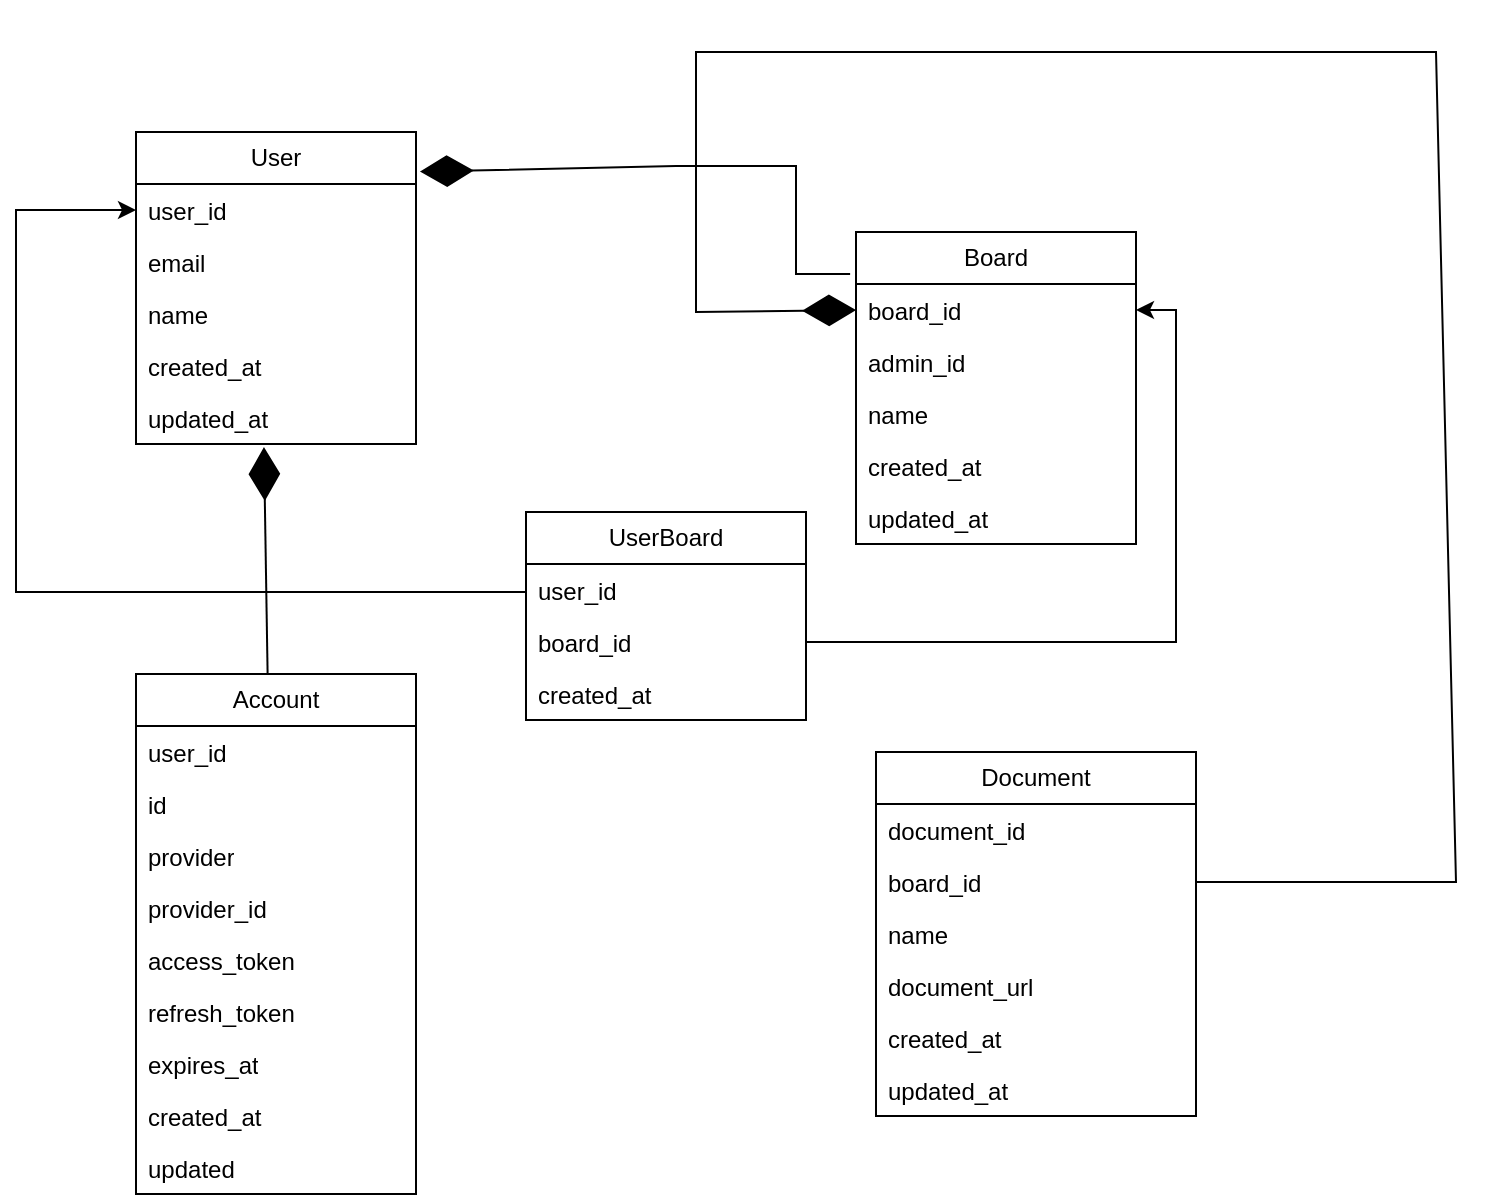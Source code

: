 <mxfile>
    <diagram name="Page-1" id="I0OLw2uU-P2F8fV9pG-x">
        <mxGraphModel dx="236" dy="508" grid="1" gridSize="10" guides="1" tooltips="1" connect="1" arrows="1" fold="1" page="1" pageScale="1" pageWidth="850" pageHeight="1100" math="0" shadow="0">
            <root>
                <mxCell id="0"/>
                <mxCell id="1" parent="0"/>
                <mxCell id="XedeXZ295ecX8Rhuh7tI-14" value="User" style="swimlane;fontStyle=0;childLayout=stackLayout;horizontal=1;startSize=26;fillColor=none;horizontalStack=0;resizeParent=1;resizeParentMax=0;resizeLast=0;collapsible=1;marginBottom=0;whiteSpace=wrap;html=1;" parent="1" vertex="1">
                    <mxGeometry x="90" y="80" width="140" height="156" as="geometry">
                        <mxRectangle x="355" y="140" width="70" height="30" as="alternateBounds"/>
                    </mxGeometry>
                </mxCell>
                <mxCell id="XedeXZ295ecX8Rhuh7tI-15" value="user_id" style="text;strokeColor=none;fillColor=none;align=left;verticalAlign=top;spacingLeft=4;spacingRight=4;overflow=hidden;rotatable=0;points=[[0,0.5],[1,0.5]];portConstraint=eastwest;whiteSpace=wrap;html=1;" parent="XedeXZ295ecX8Rhuh7tI-14" vertex="1">
                    <mxGeometry y="26" width="140" height="26" as="geometry"/>
                </mxCell>
                <mxCell id="XedeXZ295ecX8Rhuh7tI-16" value="email" style="text;strokeColor=none;fillColor=none;align=left;verticalAlign=top;spacingLeft=4;spacingRight=4;overflow=hidden;rotatable=0;points=[[0,0.5],[1,0.5]];portConstraint=eastwest;whiteSpace=wrap;html=1;" parent="XedeXZ295ecX8Rhuh7tI-14" vertex="1">
                    <mxGeometry y="52" width="140" height="26" as="geometry"/>
                </mxCell>
                <mxCell id="XedeXZ295ecX8Rhuh7tI-17" value="name" style="text;strokeColor=none;fillColor=none;align=left;verticalAlign=top;spacingLeft=4;spacingRight=4;overflow=hidden;rotatable=0;points=[[0,0.5],[1,0.5]];portConstraint=eastwest;whiteSpace=wrap;html=1;" parent="XedeXZ295ecX8Rhuh7tI-14" vertex="1">
                    <mxGeometry y="78" width="140" height="26" as="geometry"/>
                </mxCell>
                <mxCell id="XedeXZ295ecX8Rhuh7tI-41" value="created_at" style="text;strokeColor=none;fillColor=none;align=left;verticalAlign=top;spacingLeft=4;spacingRight=4;overflow=hidden;rotatable=0;points=[[0,0.5],[1,0.5]];portConstraint=eastwest;whiteSpace=wrap;html=1;" parent="XedeXZ295ecX8Rhuh7tI-14" vertex="1">
                    <mxGeometry y="104" width="140" height="26" as="geometry"/>
                </mxCell>
                <mxCell id="XedeXZ295ecX8Rhuh7tI-42" value="updated_at" style="text;strokeColor=none;fillColor=none;align=left;verticalAlign=top;spacingLeft=4;spacingRight=4;overflow=hidden;rotatable=0;points=[[0,0.5],[1,0.5]];portConstraint=eastwest;whiteSpace=wrap;html=1;" parent="XedeXZ295ecX8Rhuh7tI-14" vertex="1">
                    <mxGeometry y="130" width="140" height="26" as="geometry"/>
                </mxCell>
                <mxCell id="XedeXZ295ecX8Rhuh7tI-18" value="Board" style="swimlane;fontStyle=0;childLayout=stackLayout;horizontal=1;startSize=26;fillColor=none;horizontalStack=0;resizeParent=1;resizeParentMax=0;resizeLast=0;collapsible=1;marginBottom=0;whiteSpace=wrap;html=1;" parent="1" vertex="1">
                    <mxGeometry x="450" y="130" width="140" height="156" as="geometry"/>
                </mxCell>
                <mxCell id="XedeXZ295ecX8Rhuh7tI-19" value="board_id" style="text;strokeColor=none;fillColor=none;align=left;verticalAlign=top;spacingLeft=4;spacingRight=4;overflow=hidden;rotatable=0;points=[[0,0.5],[1,0.5]];portConstraint=eastwest;whiteSpace=wrap;html=1;" parent="XedeXZ295ecX8Rhuh7tI-18" vertex="1">
                    <mxGeometry y="26" width="140" height="26" as="geometry"/>
                </mxCell>
                <mxCell id="XedeXZ295ecX8Rhuh7tI-20" value="admin_id" style="text;strokeColor=none;fillColor=none;align=left;verticalAlign=top;spacingLeft=4;spacingRight=4;overflow=hidden;rotatable=0;points=[[0,0.5],[1,0.5]];portConstraint=eastwest;whiteSpace=wrap;html=1;" parent="XedeXZ295ecX8Rhuh7tI-18" vertex="1">
                    <mxGeometry y="52" width="140" height="26" as="geometry"/>
                </mxCell>
                <mxCell id="XedeXZ295ecX8Rhuh7tI-21" value="name" style="text;strokeColor=none;fillColor=none;align=left;verticalAlign=top;spacingLeft=4;spacingRight=4;overflow=hidden;rotatable=0;points=[[0,0.5],[1,0.5]];portConstraint=eastwest;whiteSpace=wrap;html=1;" parent="XedeXZ295ecX8Rhuh7tI-18" vertex="1">
                    <mxGeometry y="78" width="140" height="26" as="geometry"/>
                </mxCell>
                <mxCell id="XedeXZ295ecX8Rhuh7tI-43" value="created_at" style="text;strokeColor=none;fillColor=none;align=left;verticalAlign=top;spacingLeft=4;spacingRight=4;overflow=hidden;rotatable=0;points=[[0,0.5],[1,0.5]];portConstraint=eastwest;whiteSpace=wrap;html=1;" parent="XedeXZ295ecX8Rhuh7tI-18" vertex="1">
                    <mxGeometry y="104" width="140" height="26" as="geometry"/>
                </mxCell>
                <mxCell id="XedeXZ295ecX8Rhuh7tI-44" value="updated_at" style="text;strokeColor=none;fillColor=none;align=left;verticalAlign=top;spacingLeft=4;spacingRight=4;overflow=hidden;rotatable=0;points=[[0,0.5],[1,0.5]];portConstraint=eastwest;whiteSpace=wrap;html=1;" parent="XedeXZ295ecX8Rhuh7tI-18" vertex="1">
                    <mxGeometry y="130" width="140" height="26" as="geometry"/>
                </mxCell>
                <mxCell id="XedeXZ295ecX8Rhuh7tI-22" value="" style="endArrow=diamondThin;endFill=1;endSize=24;html=1;rounded=0;entryX=1.014;entryY=0.127;entryDx=0;entryDy=0;entryPerimeter=0;exitX=-0.021;exitY=0.135;exitDx=0;exitDy=0;exitPerimeter=0;" parent="1" source="XedeXZ295ecX8Rhuh7tI-18" target="XedeXZ295ecX8Rhuh7tI-14" edge="1">
                    <mxGeometry width="160" relative="1" as="geometry">
                        <mxPoint x="360" y="280" as="sourcePoint"/>
                        <mxPoint x="520" y="280" as="targetPoint"/>
                        <Array as="points">
                            <mxPoint x="420" y="151"/>
                            <mxPoint x="420" y="97"/>
                            <mxPoint x="360" y="97"/>
                        </Array>
                    </mxGeometry>
                </mxCell>
                <mxCell id="XedeXZ295ecX8Rhuh7tI-23" value="UserBoard" style="swimlane;fontStyle=0;childLayout=stackLayout;horizontal=1;startSize=26;fillColor=none;horizontalStack=0;resizeParent=1;resizeParentMax=0;resizeLast=0;collapsible=1;marginBottom=0;whiteSpace=wrap;html=1;" parent="1" vertex="1">
                    <mxGeometry x="285" y="270" width="140" height="104" as="geometry"/>
                </mxCell>
                <mxCell id="XedeXZ295ecX8Rhuh7tI-24" value="user_id" style="text;strokeColor=none;fillColor=none;align=left;verticalAlign=top;spacingLeft=4;spacingRight=4;overflow=hidden;rotatable=0;points=[[0,0.5],[1,0.5]];portConstraint=eastwest;whiteSpace=wrap;html=1;" parent="XedeXZ295ecX8Rhuh7tI-23" vertex="1">
                    <mxGeometry y="26" width="140" height="26" as="geometry"/>
                </mxCell>
                <mxCell id="XedeXZ295ecX8Rhuh7tI-25" value="board_id" style="text;strokeColor=none;fillColor=none;align=left;verticalAlign=top;spacingLeft=4;spacingRight=4;overflow=hidden;rotatable=0;points=[[0,0.5],[1,0.5]];portConstraint=eastwest;whiteSpace=wrap;html=1;" parent="XedeXZ295ecX8Rhuh7tI-23" vertex="1">
                    <mxGeometry y="52" width="140" height="26" as="geometry"/>
                </mxCell>
                <mxCell id="XedeXZ295ecX8Rhuh7tI-31" value="created_at" style="text;strokeColor=none;fillColor=none;align=left;verticalAlign=top;spacingLeft=4;spacingRight=4;overflow=hidden;rotatable=0;points=[[0,0.5],[1,0.5]];portConstraint=eastwest;whiteSpace=wrap;html=1;" parent="XedeXZ295ecX8Rhuh7tI-23" vertex="1">
                    <mxGeometry y="78" width="140" height="26" as="geometry"/>
                </mxCell>
                <mxCell id="XedeXZ295ecX8Rhuh7tI-29" style="edgeStyle=orthogonalEdgeStyle;rounded=0;orthogonalLoop=1;jettySize=auto;html=1;entryX=1;entryY=0.5;entryDx=0;entryDy=0;" parent="1" source="XedeXZ295ecX8Rhuh7tI-25" target="XedeXZ295ecX8Rhuh7tI-19" edge="1">
                    <mxGeometry relative="1" as="geometry"/>
                </mxCell>
                <mxCell id="XedeXZ295ecX8Rhuh7tI-30" style="edgeStyle=orthogonalEdgeStyle;rounded=0;orthogonalLoop=1;jettySize=auto;html=1;entryX=0;entryY=0.5;entryDx=0;entryDy=0;" parent="1" source="XedeXZ295ecX8Rhuh7tI-24" target="XedeXZ295ecX8Rhuh7tI-15" edge="1">
                    <mxGeometry relative="1" as="geometry">
                        <Array as="points">
                            <mxPoint x="30" y="310"/>
                            <mxPoint x="30" y="119"/>
                        </Array>
                    </mxGeometry>
                </mxCell>
                <mxCell id="XedeXZ295ecX8Rhuh7tI-32" value="Document" style="swimlane;fontStyle=0;childLayout=stackLayout;horizontal=1;startSize=26;fillColor=none;horizontalStack=0;resizeParent=1;resizeParentMax=0;resizeLast=0;collapsible=1;marginBottom=0;whiteSpace=wrap;html=1;" parent="1" vertex="1">
                    <mxGeometry x="460" y="390" width="160" height="182" as="geometry"/>
                </mxCell>
                <mxCell id="XedeXZ295ecX8Rhuh7tI-33" value="document_id" style="text;strokeColor=none;fillColor=none;align=left;verticalAlign=top;spacingLeft=4;spacingRight=4;overflow=hidden;rotatable=0;points=[[0,0.5],[1,0.5]];portConstraint=eastwest;whiteSpace=wrap;html=1;" parent="XedeXZ295ecX8Rhuh7tI-32" vertex="1">
                    <mxGeometry y="26" width="160" height="26" as="geometry"/>
                </mxCell>
                <mxCell id="XedeXZ295ecX8Rhuh7tI-34" value="board_id" style="text;strokeColor=none;fillColor=none;align=left;verticalAlign=top;spacingLeft=4;spacingRight=4;overflow=hidden;rotatable=0;points=[[0,0.5],[1,0.5]];portConstraint=eastwest;whiteSpace=wrap;html=1;" parent="XedeXZ295ecX8Rhuh7tI-32" vertex="1">
                    <mxGeometry y="52" width="160" height="26" as="geometry"/>
                </mxCell>
                <mxCell id="XedeXZ295ecX8Rhuh7tI-35" value="name" style="text;strokeColor=none;fillColor=none;align=left;verticalAlign=top;spacingLeft=4;spacingRight=4;overflow=hidden;rotatable=0;points=[[0,0.5],[1,0.5]];portConstraint=eastwest;whiteSpace=wrap;html=1;" parent="XedeXZ295ecX8Rhuh7tI-32" vertex="1">
                    <mxGeometry y="78" width="160" height="26" as="geometry"/>
                </mxCell>
                <mxCell id="XedeXZ295ecX8Rhuh7tI-36" value="document_url" style="text;strokeColor=none;fillColor=none;align=left;verticalAlign=top;spacingLeft=4;spacingRight=4;overflow=hidden;rotatable=0;points=[[0,0.5],[1,0.5]];portConstraint=eastwest;whiteSpace=wrap;html=1;" parent="XedeXZ295ecX8Rhuh7tI-32" vertex="1">
                    <mxGeometry y="104" width="160" height="26" as="geometry"/>
                </mxCell>
                <mxCell id="XedeXZ295ecX8Rhuh7tI-37" value="created_at" style="text;strokeColor=none;fillColor=none;align=left;verticalAlign=top;spacingLeft=4;spacingRight=4;overflow=hidden;rotatable=0;points=[[0,0.5],[1,0.5]];portConstraint=eastwest;whiteSpace=wrap;html=1;" parent="XedeXZ295ecX8Rhuh7tI-32" vertex="1">
                    <mxGeometry y="130" width="160" height="26" as="geometry"/>
                </mxCell>
                <mxCell id="XedeXZ295ecX8Rhuh7tI-38" value="updated_at" style="text;strokeColor=none;fillColor=none;align=left;verticalAlign=top;spacingLeft=4;spacingRight=4;overflow=hidden;rotatable=0;points=[[0,0.5],[1,0.5]];portConstraint=eastwest;whiteSpace=wrap;html=1;" parent="XedeXZ295ecX8Rhuh7tI-32" vertex="1">
                    <mxGeometry y="156" width="160" height="26" as="geometry"/>
                </mxCell>
                <mxCell id="XedeXZ295ecX8Rhuh7tI-40" value="" style="endArrow=diamondThin;endFill=1;endSize=24;html=1;rounded=0;entryX=0;entryY=0.5;entryDx=0;entryDy=0;exitX=1;exitY=0.5;exitDx=0;exitDy=0;" parent="1" source="XedeXZ295ecX8Rhuh7tI-34" target="XedeXZ295ecX8Rhuh7tI-19" edge="1">
                    <mxGeometry width="160" relative="1" as="geometry">
                        <mxPoint x="290" y="470" as="sourcePoint"/>
                        <mxPoint x="450" y="470" as="targetPoint"/>
                        <Array as="points">
                            <mxPoint x="750" y="455"/>
                            <mxPoint x="740" y="40"/>
                            <mxPoint x="450" y="40"/>
                            <mxPoint x="370" y="40"/>
                            <mxPoint x="370" y="110"/>
                            <mxPoint x="370" y="140"/>
                            <mxPoint x="370" y="170"/>
                        </Array>
                    </mxGeometry>
                </mxCell>
                <mxCell id="2" value="Account" style="swimlane;fontStyle=0;childLayout=stackLayout;horizontal=1;startSize=26;fillColor=none;horizontalStack=0;resizeParent=1;resizeParentMax=0;resizeLast=0;collapsible=1;marginBottom=0;whiteSpace=wrap;html=1;" vertex="1" parent="1">
                    <mxGeometry x="90" y="351" width="140" height="260" as="geometry">
                        <mxRectangle x="355" y="140" width="70" height="30" as="alternateBounds"/>
                    </mxGeometry>
                </mxCell>
                <mxCell id="3" value="user_id" style="text;strokeColor=none;fillColor=none;align=left;verticalAlign=top;spacingLeft=4;spacingRight=4;overflow=hidden;rotatable=0;points=[[0,0.5],[1,0.5]];portConstraint=eastwest;whiteSpace=wrap;html=1;" vertex="1" parent="2">
                    <mxGeometry y="26" width="140" height="26" as="geometry"/>
                </mxCell>
                <mxCell id="4" value="id" style="text;strokeColor=none;fillColor=none;align=left;verticalAlign=top;spacingLeft=4;spacingRight=4;overflow=hidden;rotatable=0;points=[[0,0.5],[1,0.5]];portConstraint=eastwest;whiteSpace=wrap;html=1;" vertex="1" parent="2">
                    <mxGeometry y="52" width="140" height="26" as="geometry"/>
                </mxCell>
                <mxCell id="5" value="provider" style="text;strokeColor=none;fillColor=none;align=left;verticalAlign=top;spacingLeft=4;spacingRight=4;overflow=hidden;rotatable=0;points=[[0,0.5],[1,0.5]];portConstraint=eastwest;whiteSpace=wrap;html=1;" vertex="1" parent="2">
                    <mxGeometry y="78" width="140" height="26" as="geometry"/>
                </mxCell>
                <mxCell id="6" value="provider_id" style="text;strokeColor=none;fillColor=none;align=left;verticalAlign=top;spacingLeft=4;spacingRight=4;overflow=hidden;rotatable=0;points=[[0,0.5],[1,0.5]];portConstraint=eastwest;whiteSpace=wrap;html=1;" vertex="1" parent="2">
                    <mxGeometry y="104" width="140" height="26" as="geometry"/>
                </mxCell>
                <mxCell id="7" value="access_token" style="text;strokeColor=none;fillColor=none;align=left;verticalAlign=top;spacingLeft=4;spacingRight=4;overflow=hidden;rotatable=0;points=[[0,0.5],[1,0.5]];portConstraint=eastwest;whiteSpace=wrap;html=1;" vertex="1" parent="2">
                    <mxGeometry y="130" width="140" height="26" as="geometry"/>
                </mxCell>
                <mxCell id="8" value="refresh_token" style="text;strokeColor=none;fillColor=none;align=left;verticalAlign=top;spacingLeft=4;spacingRight=4;overflow=hidden;rotatable=0;points=[[0,0.5],[1,0.5]];portConstraint=eastwest;whiteSpace=wrap;html=1;" vertex="1" parent="2">
                    <mxGeometry y="156" width="140" height="26" as="geometry"/>
                </mxCell>
                <mxCell id="9" value="expires_at" style="text;strokeColor=none;fillColor=none;align=left;verticalAlign=top;spacingLeft=4;spacingRight=4;overflow=hidden;rotatable=0;points=[[0,0.5],[1,0.5]];portConstraint=eastwest;whiteSpace=wrap;html=1;" vertex="1" parent="2">
                    <mxGeometry y="182" width="140" height="26" as="geometry"/>
                </mxCell>
                <mxCell id="10" value="created_at" style="text;strokeColor=none;fillColor=none;align=left;verticalAlign=top;spacingLeft=4;spacingRight=4;overflow=hidden;rotatable=0;points=[[0,0.5],[1,0.5]];portConstraint=eastwest;whiteSpace=wrap;html=1;" vertex="1" parent="2">
                    <mxGeometry y="208" width="140" height="26" as="geometry"/>
                </mxCell>
                <mxCell id="11" value="updated" style="text;strokeColor=none;fillColor=none;align=left;verticalAlign=top;spacingLeft=4;spacingRight=4;overflow=hidden;rotatable=0;points=[[0,0.5],[1,0.5]];portConstraint=eastwest;whiteSpace=wrap;html=1;" vertex="1" parent="2">
                    <mxGeometry y="234" width="140" height="26" as="geometry"/>
                </mxCell>
                <mxCell id="13" value="" style="endArrow=diamondThin;endFill=1;endSize=24;html=1;rounded=0;entryX=0.457;entryY=1.06;entryDx=0;entryDy=0;entryPerimeter=0;exitX=0.47;exitY=-0.001;exitDx=0;exitDy=0;exitPerimeter=0;" edge="1" parent="1" source="2" target="XedeXZ295ecX8Rhuh7tI-42">
                    <mxGeometry width="160" relative="1" as="geometry">
                        <mxPoint x="345" y="324" as="sourcePoint"/>
                        <mxPoint x="130" y="273" as="targetPoint"/>
                        <Array as="points"/>
                    </mxGeometry>
                </mxCell>
            </root>
        </mxGraphModel>
    </diagram>
</mxfile>